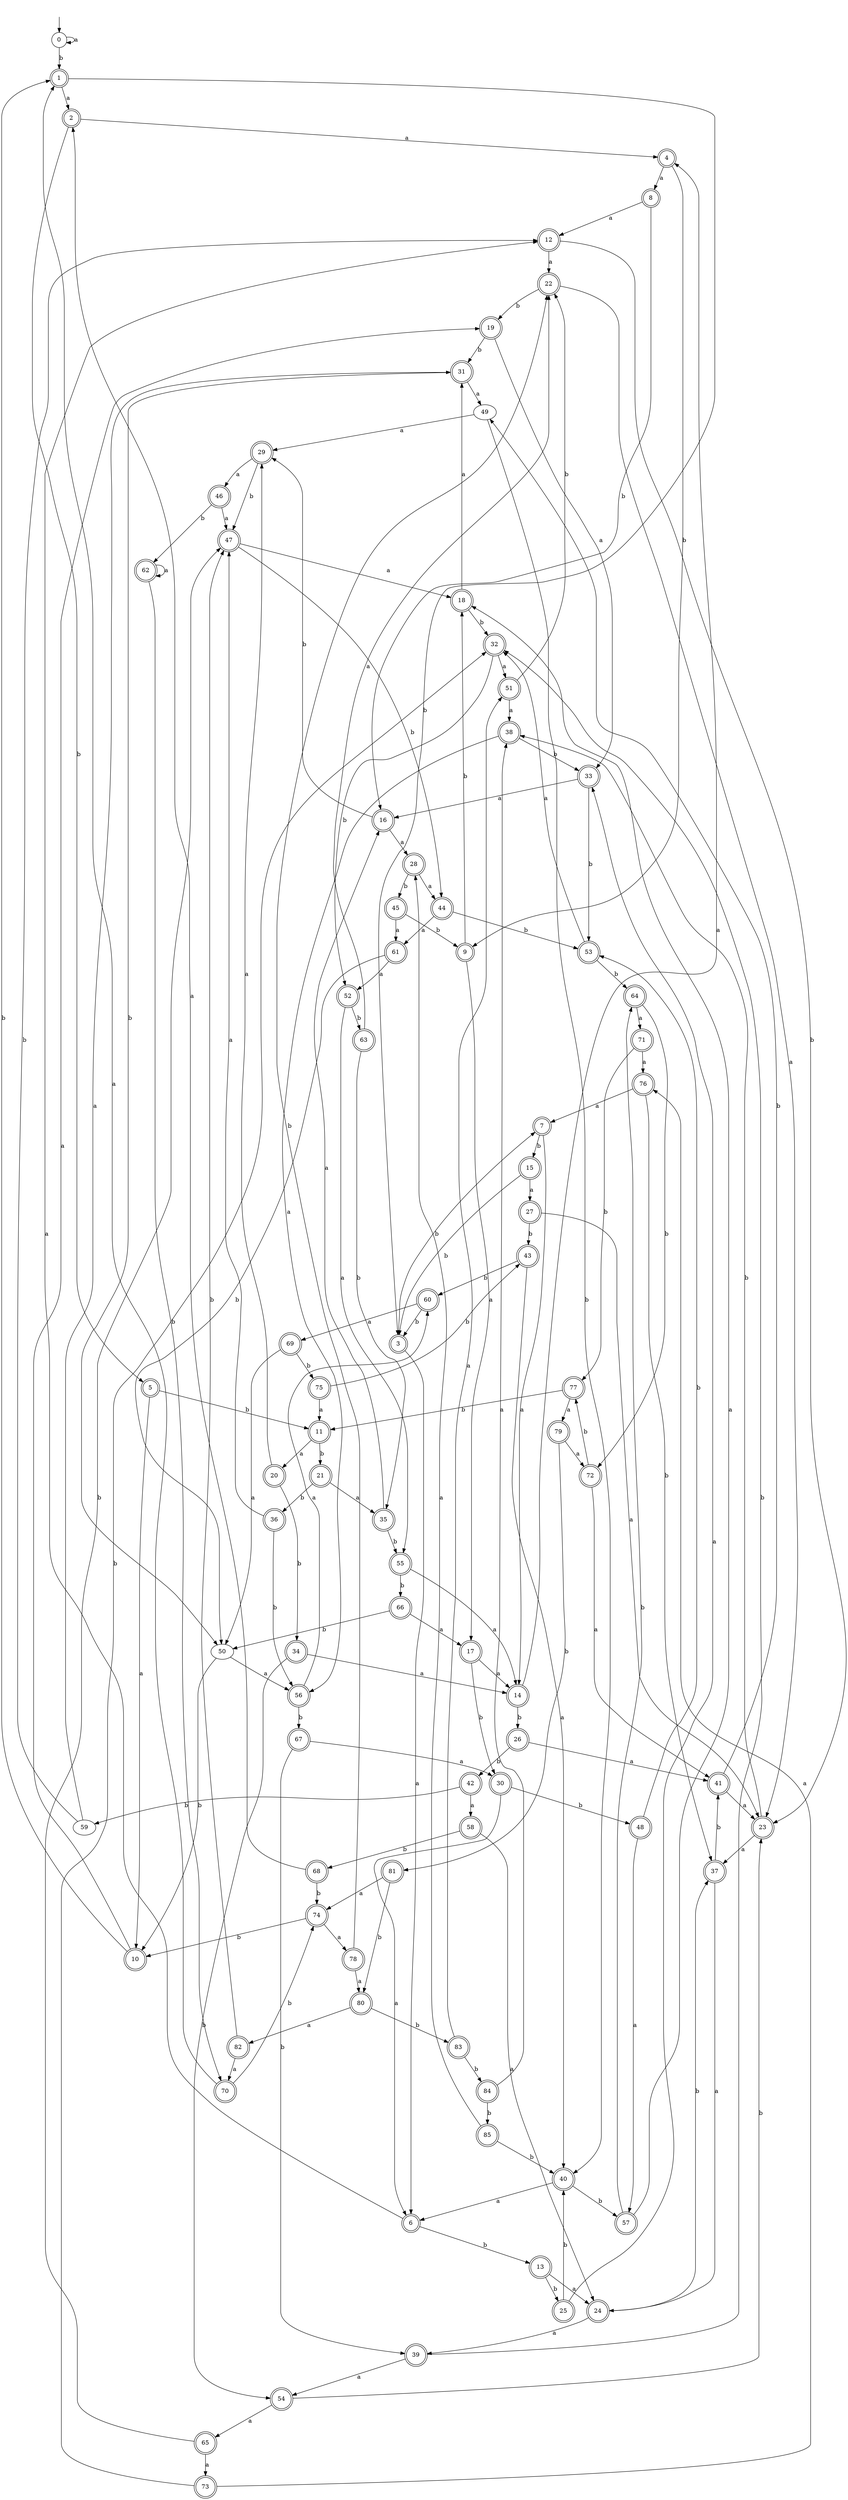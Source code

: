 digraph RandomDFA {
  __start0 [label="", shape=none];
  __start0 -> 0 [label=""];
  0 [shape=circle]
  0 -> 0 [label="a"]
  0 -> 1 [label="b"]
  1 [shape=doublecircle]
  1 -> 2 [label="a"]
  1 -> 3 [label="b"]
  2 [shape=doublecircle]
  2 -> 4 [label="a"]
  2 -> 5 [label="b"]
  3 [shape=doublecircle]
  3 -> 6 [label="a"]
  3 -> 7 [label="b"]
  4 [shape=doublecircle]
  4 -> 8 [label="a"]
  4 -> 9 [label="b"]
  5 [shape=doublecircle]
  5 -> 10 [label="a"]
  5 -> 11 [label="b"]
  6 [shape=doublecircle]
  6 -> 12 [label="a"]
  6 -> 13 [label="b"]
  7 [shape=doublecircle]
  7 -> 14 [label="a"]
  7 -> 15 [label="b"]
  8 [shape=doublecircle]
  8 -> 12 [label="a"]
  8 -> 16 [label="b"]
  9 [shape=doublecircle]
  9 -> 17 [label="a"]
  9 -> 18 [label="b"]
  10 [shape=doublecircle]
  10 -> 19 [label="a"]
  10 -> 1 [label="b"]
  11 [shape=doublecircle]
  11 -> 20 [label="a"]
  11 -> 21 [label="b"]
  12 [shape=doublecircle]
  12 -> 22 [label="a"]
  12 -> 23 [label="b"]
  13 [shape=doublecircle]
  13 -> 24 [label="a"]
  13 -> 25 [label="b"]
  14 [shape=doublecircle]
  14 -> 4 [label="a"]
  14 -> 26 [label="b"]
  15 [shape=doublecircle]
  15 -> 27 [label="a"]
  15 -> 3 [label="b"]
  16 [shape=doublecircle]
  16 -> 28 [label="a"]
  16 -> 29 [label="b"]
  17 [shape=doublecircle]
  17 -> 14 [label="a"]
  17 -> 30 [label="b"]
  18 [shape=doublecircle]
  18 -> 31 [label="a"]
  18 -> 32 [label="b"]
  19 [shape=doublecircle]
  19 -> 33 [label="a"]
  19 -> 31 [label="b"]
  20 [shape=doublecircle]
  20 -> 29 [label="a"]
  20 -> 34 [label="b"]
  21 [shape=doublecircle]
  21 -> 35 [label="a"]
  21 -> 36 [label="b"]
  22 [shape=doublecircle]
  22 -> 23 [label="a"]
  22 -> 19 [label="b"]
  23 [shape=doublecircle]
  23 -> 37 [label="a"]
  23 -> 38 [label="b"]
  24 [shape=doublecircle]
  24 -> 39 [label="a"]
  24 -> 37 [label="b"]
  25 [shape=doublecircle]
  25 -> 33 [label="a"]
  25 -> 40 [label="b"]
  26 [shape=doublecircle]
  26 -> 41 [label="a"]
  26 -> 42 [label="b"]
  27 [shape=doublecircle]
  27 -> 23 [label="a"]
  27 -> 43 [label="b"]
  28 [shape=doublecircle]
  28 -> 44 [label="a"]
  28 -> 45 [label="b"]
  29 [shape=doublecircle]
  29 -> 46 [label="a"]
  29 -> 47 [label="b"]
  30 [shape=doublecircle]
  30 -> 6 [label="a"]
  30 -> 48 [label="b"]
  31 [shape=doublecircle]
  31 -> 49 [label="a"]
  31 -> 50 [label="b"]
  32 [shape=doublecircle]
  32 -> 51 [label="a"]
  32 -> 52 [label="b"]
  33 [shape=doublecircle]
  33 -> 16 [label="a"]
  33 -> 53 [label="b"]
  34 [shape=doublecircle]
  34 -> 14 [label="a"]
  34 -> 54 [label="b"]
  35 [shape=doublecircle]
  35 -> 16 [label="a"]
  35 -> 55 [label="b"]
  36 [shape=doublecircle]
  36 -> 47 [label="a"]
  36 -> 56 [label="b"]
  37 [shape=doublecircle]
  37 -> 24 [label="a"]
  37 -> 41 [label="b"]
  38 [shape=doublecircle]
  38 -> 56 [label="a"]
  38 -> 33 [label="b"]
  39 [shape=doublecircle]
  39 -> 54 [label="a"]
  39 -> 32 [label="b"]
  40 [shape=doublecircle]
  40 -> 6 [label="a"]
  40 -> 57 [label="b"]
  41 [shape=doublecircle]
  41 -> 23 [label="a"]
  41 -> 49 [label="b"]
  42 [shape=doublecircle]
  42 -> 58 [label="a"]
  42 -> 59 [label="b"]
  43 [shape=doublecircle]
  43 -> 40 [label="a"]
  43 -> 60 [label="b"]
  44 [shape=doublecircle]
  44 -> 61 [label="a"]
  44 -> 53 [label="b"]
  45 [shape=doublecircle]
  45 -> 61 [label="a"]
  45 -> 9 [label="b"]
  46 [shape=doublecircle]
  46 -> 47 [label="a"]
  46 -> 62 [label="b"]
  47 [shape=doublecircle]
  47 -> 18 [label="a"]
  47 -> 44 [label="b"]
  48 [shape=doublecircle]
  48 -> 57 [label="a"]
  48 -> 53 [label="b"]
  49
  49 -> 29 [label="a"]
  49 -> 40 [label="b"]
  50
  50 -> 56 [label="a"]
  50 -> 10 [label="b"]
  51 [shape=doublecircle]
  51 -> 38 [label="a"]
  51 -> 22 [label="b"]
  52 [shape=doublecircle]
  52 -> 55 [label="a"]
  52 -> 63 [label="b"]
  53 [shape=doublecircle]
  53 -> 32 [label="a"]
  53 -> 64 [label="b"]
  54 [shape=doublecircle]
  54 -> 65 [label="a"]
  54 -> 23 [label="b"]
  55 [shape=doublecircle]
  55 -> 14 [label="a"]
  55 -> 66 [label="b"]
  56 [shape=doublecircle]
  56 -> 60 [label="a"]
  56 -> 67 [label="b"]
  57 [shape=doublecircle]
  57 -> 18 [label="a"]
  57 -> 64 [label="b"]
  58 [shape=doublecircle]
  58 -> 24 [label="a"]
  58 -> 68 [label="b"]
  59
  59 -> 31 [label="a"]
  59 -> 12 [label="b"]
  60 [shape=doublecircle]
  60 -> 69 [label="a"]
  60 -> 3 [label="b"]
  61 [shape=doublecircle]
  61 -> 52 [label="a"]
  61 -> 50 [label="b"]
  62 [shape=doublecircle]
  62 -> 62 [label="a"]
  62 -> 70 [label="b"]
  63 [shape=doublecircle]
  63 -> 22 [label="a"]
  63 -> 35 [label="b"]
  64 [shape=doublecircle]
  64 -> 71 [label="a"]
  64 -> 72 [label="b"]
  65 [shape=doublecircle]
  65 -> 73 [label="a"]
  65 -> 47 [label="b"]
  66 [shape=doublecircle]
  66 -> 17 [label="a"]
  66 -> 50 [label="b"]
  67 [shape=doublecircle]
  67 -> 30 [label="a"]
  67 -> 39 [label="b"]
  68 [shape=doublecircle]
  68 -> 2 [label="a"]
  68 -> 74 [label="b"]
  69 [shape=doublecircle]
  69 -> 50 [label="a"]
  69 -> 75 [label="b"]
  70 [shape=doublecircle]
  70 -> 1 [label="a"]
  70 -> 74 [label="b"]
  71 [shape=doublecircle]
  71 -> 76 [label="a"]
  71 -> 77 [label="b"]
  72 [shape=doublecircle]
  72 -> 41 [label="a"]
  72 -> 77 [label="b"]
  73 [shape=doublecircle]
  73 -> 76 [label="a"]
  73 -> 32 [label="b"]
  74 [shape=doublecircle]
  74 -> 78 [label="a"]
  74 -> 10 [label="b"]
  75 [shape=doublecircle]
  75 -> 11 [label="a"]
  75 -> 43 [label="b"]
  76 [shape=doublecircle]
  76 -> 7 [label="a"]
  76 -> 37 [label="b"]
  77 [shape=doublecircle]
  77 -> 79 [label="a"]
  77 -> 11 [label="b"]
  78 [shape=doublecircle]
  78 -> 80 [label="a"]
  78 -> 22 [label="b"]
  79 [shape=doublecircle]
  79 -> 72 [label="a"]
  79 -> 81 [label="b"]
  80 [shape=doublecircle]
  80 -> 82 [label="a"]
  80 -> 83 [label="b"]
  81 [shape=doublecircle]
  81 -> 74 [label="a"]
  81 -> 80 [label="b"]
  82 [shape=doublecircle]
  82 -> 70 [label="a"]
  82 -> 47 [label="b"]
  83 [shape=doublecircle]
  83 -> 51 [label="a"]
  83 -> 84 [label="b"]
  84 [shape=doublecircle]
  84 -> 38 [label="a"]
  84 -> 85 [label="b"]
  85 [shape=doublecircle]
  85 -> 28 [label="a"]
  85 -> 40 [label="b"]
}
